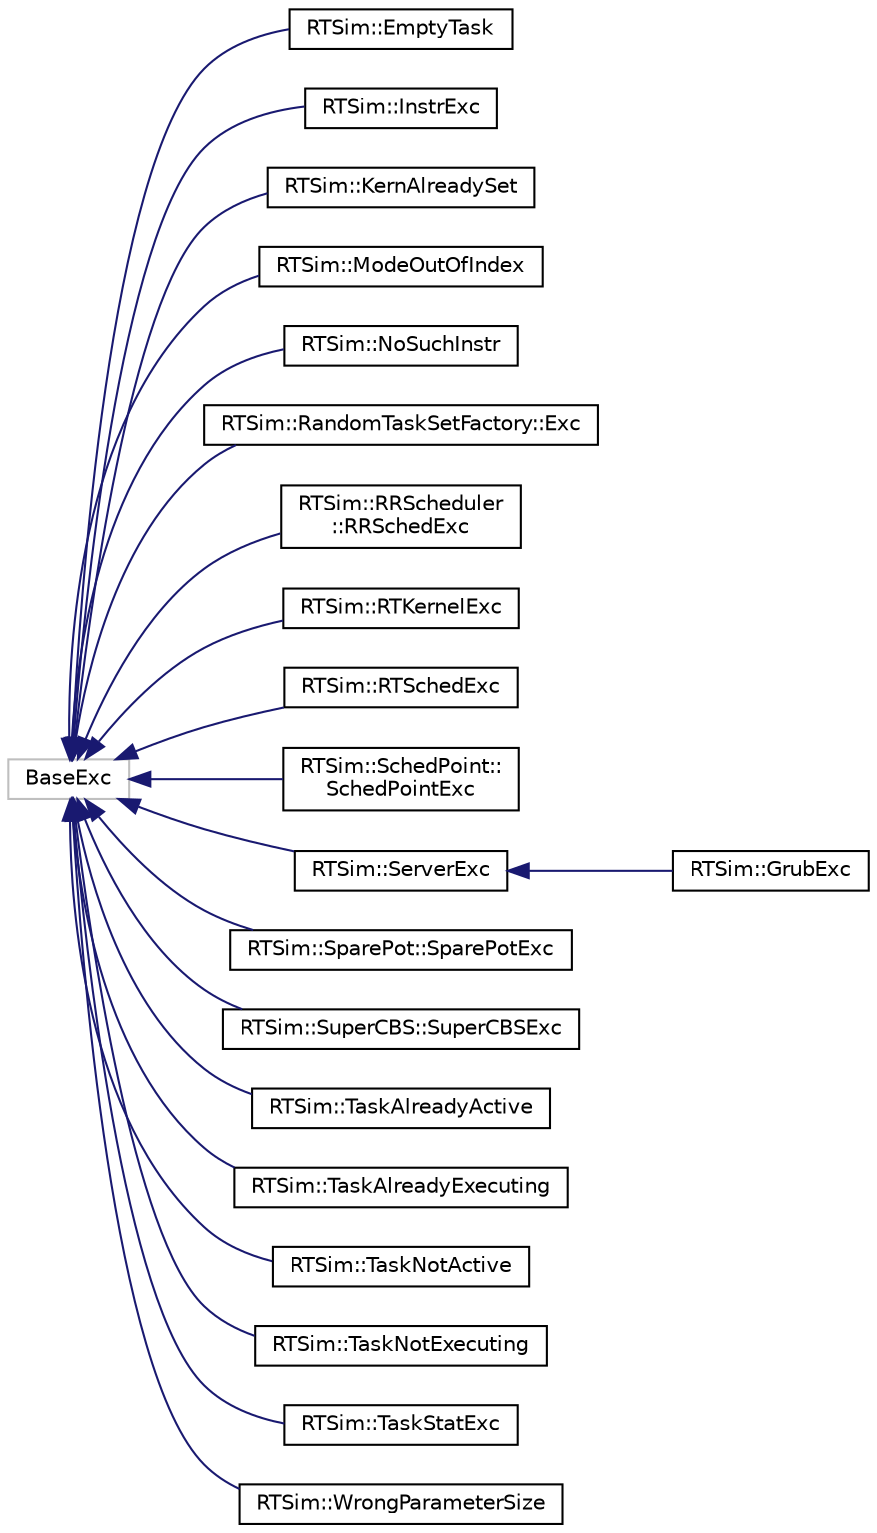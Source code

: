 digraph "Graphical Class Hierarchy"
{
  edge [fontname="Helvetica",fontsize="10",labelfontname="Helvetica",labelfontsize="10"];
  node [fontname="Helvetica",fontsize="10",shape=record];
  rankdir="LR";
  Node1 [label="BaseExc",height=0.2,width=0.4,color="grey75", fillcolor="white", style="filled"];
  Node1 -> Node2 [dir="back",color="midnightblue",fontsize="10",style="solid",fontname="Helvetica"];
  Node2 [label="RTSim::EmptyTask",height=0.2,width=0.4,color="black", fillcolor="white", style="filled",URL="$d3/d85/classRTSim_1_1EmptyTask.html"];
  Node1 -> Node3 [dir="back",color="midnightblue",fontsize="10",style="solid",fontname="Helvetica"];
  Node3 [label="RTSim::InstrExc",height=0.2,width=0.4,color="black", fillcolor="white", style="filled",URL="$d1/d28/classRTSim_1_1InstrExc.html"];
  Node1 -> Node4 [dir="back",color="midnightblue",fontsize="10",style="solid",fontname="Helvetica"];
  Node4 [label="RTSim::KernAlreadySet",height=0.2,width=0.4,color="black", fillcolor="white", style="filled",URL="$d9/db9/classRTSim_1_1KernAlreadySet.html"];
  Node1 -> Node5 [dir="back",color="midnightblue",fontsize="10",style="solid",fontname="Helvetica"];
  Node5 [label="RTSim::ModeOutOfIndex",height=0.2,width=0.4,color="black", fillcolor="white", style="filled",URL="$d2/db7/classRTSim_1_1ModeOutOfIndex.html"];
  Node1 -> Node6 [dir="back",color="midnightblue",fontsize="10",style="solid",fontname="Helvetica"];
  Node6 [label="RTSim::NoSuchInstr",height=0.2,width=0.4,color="black", fillcolor="white", style="filled",URL="$d3/deb/classRTSim_1_1NoSuchInstr.html"];
  Node1 -> Node7 [dir="back",color="midnightblue",fontsize="10",style="solid",fontname="Helvetica"];
  Node7 [label="RTSim::RandomTaskSetFactory::Exc",height=0.2,width=0.4,color="black", fillcolor="white", style="filled",URL="$da/deb/classRTSim_1_1RandomTaskSetFactory_1_1Exc.html"];
  Node1 -> Node8 [dir="back",color="midnightblue",fontsize="10",style="solid",fontname="Helvetica"];
  Node8 [label="RTSim::RRScheduler\l::RRSchedExc",height=0.2,width=0.4,color="black", fillcolor="white", style="filled",URL="$d7/dd1/classRTSim_1_1RRScheduler_1_1RRSchedExc.html"];
  Node1 -> Node9 [dir="back",color="midnightblue",fontsize="10",style="solid",fontname="Helvetica"];
  Node9 [label="RTSim::RTKernelExc",height=0.2,width=0.4,color="black", fillcolor="white", style="filled",URL="$dd/da9/classRTSim_1_1RTKernelExc.html"];
  Node1 -> Node10 [dir="back",color="midnightblue",fontsize="10",style="solid",fontname="Helvetica"];
  Node10 [label="RTSim::RTSchedExc",height=0.2,width=0.4,color="black", fillcolor="white", style="filled",URL="$da/d27/classRTSim_1_1RTSchedExc.html"];
  Node1 -> Node11 [dir="back",color="midnightblue",fontsize="10",style="solid",fontname="Helvetica"];
  Node11 [label="RTSim::SchedPoint::\lSchedPointExc",height=0.2,width=0.4,color="black", fillcolor="white", style="filled",URL="$d1/df2/classRTSim_1_1SchedPoint_1_1SchedPointExc.html"];
  Node1 -> Node12 [dir="back",color="midnightblue",fontsize="10",style="solid",fontname="Helvetica"];
  Node12 [label="RTSim::ServerExc",height=0.2,width=0.4,color="black", fillcolor="white", style="filled",URL="$db/d7f/classRTSim_1_1ServerExc.html"];
  Node12 -> Node13 [dir="back",color="midnightblue",fontsize="10",style="solid",fontname="Helvetica"];
  Node13 [label="RTSim::GrubExc",height=0.2,width=0.4,color="black", fillcolor="white", style="filled",URL="$de/dc9/classRTSim_1_1GrubExc.html"];
  Node1 -> Node14 [dir="back",color="midnightblue",fontsize="10",style="solid",fontname="Helvetica"];
  Node14 [label="RTSim::SparePot::SparePotExc",height=0.2,width=0.4,color="black", fillcolor="white", style="filled",URL="$d3/d2e/classRTSim_1_1SparePot_1_1SparePotExc.html"];
  Node1 -> Node15 [dir="back",color="midnightblue",fontsize="10",style="solid",fontname="Helvetica"];
  Node15 [label="RTSim::SuperCBS::SuperCBSExc",height=0.2,width=0.4,color="black", fillcolor="white", style="filled",URL="$de/df3/classRTSim_1_1SuperCBS_1_1SuperCBSExc.html"];
  Node1 -> Node16 [dir="back",color="midnightblue",fontsize="10",style="solid",fontname="Helvetica"];
  Node16 [label="RTSim::TaskAlreadyActive",height=0.2,width=0.4,color="black", fillcolor="white", style="filled",URL="$d2/db9/classRTSim_1_1TaskAlreadyActive.html"];
  Node1 -> Node17 [dir="back",color="midnightblue",fontsize="10",style="solid",fontname="Helvetica"];
  Node17 [label="RTSim::TaskAlreadyExecuting",height=0.2,width=0.4,color="black", fillcolor="white", style="filled",URL="$d2/d67/classRTSim_1_1TaskAlreadyExecuting.html"];
  Node1 -> Node18 [dir="back",color="midnightblue",fontsize="10",style="solid",fontname="Helvetica"];
  Node18 [label="RTSim::TaskNotActive",height=0.2,width=0.4,color="black", fillcolor="white", style="filled",URL="$d3/d94/classRTSim_1_1TaskNotActive.html"];
  Node1 -> Node19 [dir="back",color="midnightblue",fontsize="10",style="solid",fontname="Helvetica"];
  Node19 [label="RTSim::TaskNotExecuting",height=0.2,width=0.4,color="black", fillcolor="white", style="filled",URL="$dd/d1f/classRTSim_1_1TaskNotExecuting.html"];
  Node1 -> Node20 [dir="back",color="midnightblue",fontsize="10",style="solid",fontname="Helvetica"];
  Node20 [label="RTSim::TaskStatExc",height=0.2,width=0.4,color="black", fillcolor="white", style="filled",URL="$d5/d3f/classRTSim_1_1TaskStatExc.html"];
  Node1 -> Node21 [dir="back",color="midnightblue",fontsize="10",style="solid",fontname="Helvetica"];
  Node21 [label="RTSim::WrongParameterSize",height=0.2,width=0.4,color="black", fillcolor="white", style="filled",URL="$d3/d73/classRTSim_1_1WrongParameterSize.html"];
}
